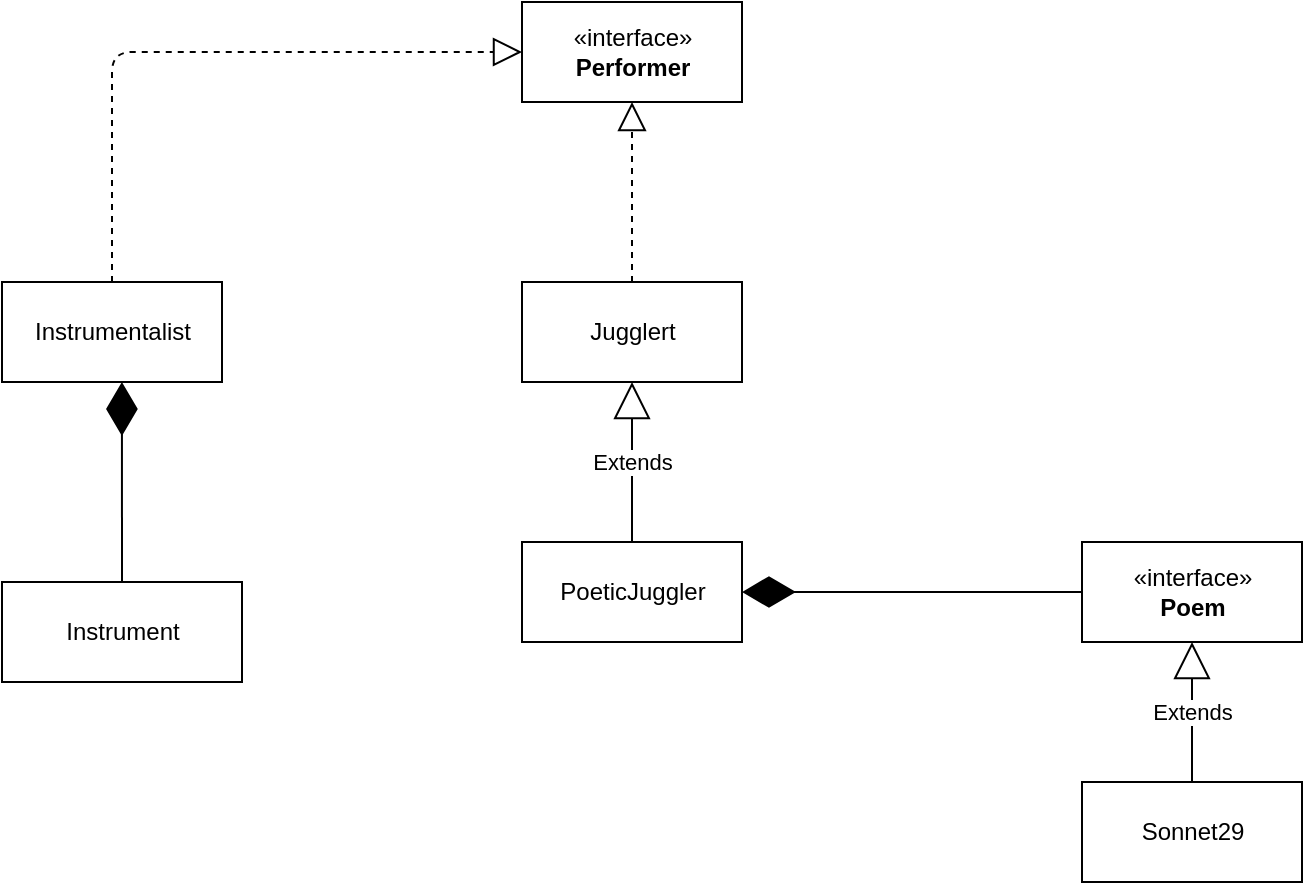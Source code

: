 <mxfile version="14.7.2" type="device"><diagram id="pmji4-QsoQaXSdwpiiyr" name="Page-1"><mxGraphModel dx="1002" dy="715" grid="1" gridSize="10" guides="1" tooltips="1" connect="1" arrows="1" fold="1" page="1" pageScale="1" pageWidth="827" pageHeight="1169" math="0" shadow="0"><root><mxCell id="0"/><mxCell id="1" parent="0"/><mxCell id="m3MeTBcA30jDPIz9SMUw-1" value="«interface»&lt;br&gt;&lt;b&gt;Performer&lt;/b&gt;" style="html=1;" vertex="1" parent="1"><mxGeometry x="320" y="40" width="110" height="50" as="geometry"/></mxCell><mxCell id="m3MeTBcA30jDPIz9SMUw-3" value="Jugglert" style="html=1;" vertex="1" parent="1"><mxGeometry x="320" y="180" width="110" height="50" as="geometry"/></mxCell><mxCell id="m3MeTBcA30jDPIz9SMUw-5" value="" style="endArrow=block;dashed=1;endFill=0;endSize=12;html=1;exitX=0.5;exitY=0;exitDx=0;exitDy=0;entryX=0.5;entryY=1;entryDx=0;entryDy=0;" edge="1" parent="1" source="m3MeTBcA30jDPIz9SMUw-3" target="m3MeTBcA30jDPIz9SMUw-1"><mxGeometry width="160" relative="1" as="geometry"><mxPoint x="330" y="370" as="sourcePoint"/><mxPoint x="490" y="370" as="targetPoint"/></mxGeometry></mxCell><mxCell id="m3MeTBcA30jDPIz9SMUw-6" value="PoeticJuggler" style="html=1;" vertex="1" parent="1"><mxGeometry x="320" y="310" width="110" height="50" as="geometry"/></mxCell><mxCell id="m3MeTBcA30jDPIz9SMUw-10" value="Extends" style="endArrow=block;endSize=16;endFill=0;html=1;exitX=0.5;exitY=0;exitDx=0;exitDy=0;entryX=0.5;entryY=1;entryDx=0;entryDy=0;" edge="1" parent="1" source="m3MeTBcA30jDPIz9SMUw-6" target="m3MeTBcA30jDPIz9SMUw-3"><mxGeometry width="160" relative="1" as="geometry"><mxPoint x="330" y="370" as="sourcePoint"/><mxPoint x="490" y="370" as="targetPoint"/></mxGeometry></mxCell><mxCell id="m3MeTBcA30jDPIz9SMUw-11" value="«interface»&lt;br&gt;&lt;b&gt;Poem&lt;/b&gt;" style="html=1;" vertex="1" parent="1"><mxGeometry x="600" y="310" width="110" height="50" as="geometry"/></mxCell><mxCell id="m3MeTBcA30jDPIz9SMUw-12" value="Sonnet29" style="html=1;" vertex="1" parent="1"><mxGeometry x="600" y="430" width="110" height="50" as="geometry"/></mxCell><mxCell id="m3MeTBcA30jDPIz9SMUw-13" value="Extends" style="endArrow=block;endSize=16;endFill=0;html=1;exitX=0.5;exitY=0;exitDx=0;exitDy=0;entryX=0.5;entryY=1;entryDx=0;entryDy=0;" edge="1" parent="1" source="m3MeTBcA30jDPIz9SMUw-12" target="m3MeTBcA30jDPIz9SMUw-11"><mxGeometry width="160" relative="1" as="geometry"><mxPoint x="650" y="360" as="sourcePoint"/><mxPoint x="650" y="280" as="targetPoint"/></mxGeometry></mxCell><mxCell id="m3MeTBcA30jDPIz9SMUw-16" value="Instrumentalist" style="html=1;" vertex="1" parent="1"><mxGeometry x="60" y="180" width="110" height="50" as="geometry"/></mxCell><mxCell id="m3MeTBcA30jDPIz9SMUw-17" value="" style="endArrow=block;dashed=1;endFill=0;endSize=12;html=1;entryX=0;entryY=0.5;entryDx=0;entryDy=0;exitX=0.5;exitY=0;exitDx=0;exitDy=0;" edge="1" parent="1" source="m3MeTBcA30jDPIz9SMUw-16" target="m3MeTBcA30jDPIz9SMUw-1"><mxGeometry width="160" relative="1" as="geometry"><mxPoint x="330" y="370" as="sourcePoint"/><mxPoint x="490" y="370" as="targetPoint"/><Array as="points"><mxPoint x="115" y="65"/></Array></mxGeometry></mxCell><mxCell id="m3MeTBcA30jDPIz9SMUw-18" value="Instrument" style="html=1;" vertex="1" parent="1"><mxGeometry x="60" y="330" width="120" height="50" as="geometry"/></mxCell><mxCell id="m3MeTBcA30jDPIz9SMUw-19" value="" style="endArrow=diamondThin;endFill=1;endSize=24;html=1;entryX=0.545;entryY=1;entryDx=0;entryDy=0;entryPerimeter=0;exitX=0.5;exitY=0;exitDx=0;exitDy=0;" edge="1" parent="1" source="m3MeTBcA30jDPIz9SMUw-18" target="m3MeTBcA30jDPIz9SMUw-16"><mxGeometry width="160" relative="1" as="geometry"><mxPoint x="80" y="400" as="sourcePoint"/><mxPoint x="110" y="240" as="targetPoint"/></mxGeometry></mxCell><mxCell id="m3MeTBcA30jDPIz9SMUw-20" value="" style="endArrow=diamondThin;endFill=1;endSize=24;html=1;exitX=0;exitY=0.5;exitDx=0;exitDy=0;entryX=1;entryY=0.5;entryDx=0;entryDy=0;" edge="1" parent="1" source="m3MeTBcA30jDPIz9SMUw-11" target="m3MeTBcA30jDPIz9SMUw-6"><mxGeometry width="160" relative="1" as="geometry"><mxPoint x="350" y="500" as="sourcePoint"/><mxPoint x="520" y="500" as="targetPoint"/><Array as="points"/></mxGeometry></mxCell></root></mxGraphModel></diagram></mxfile>